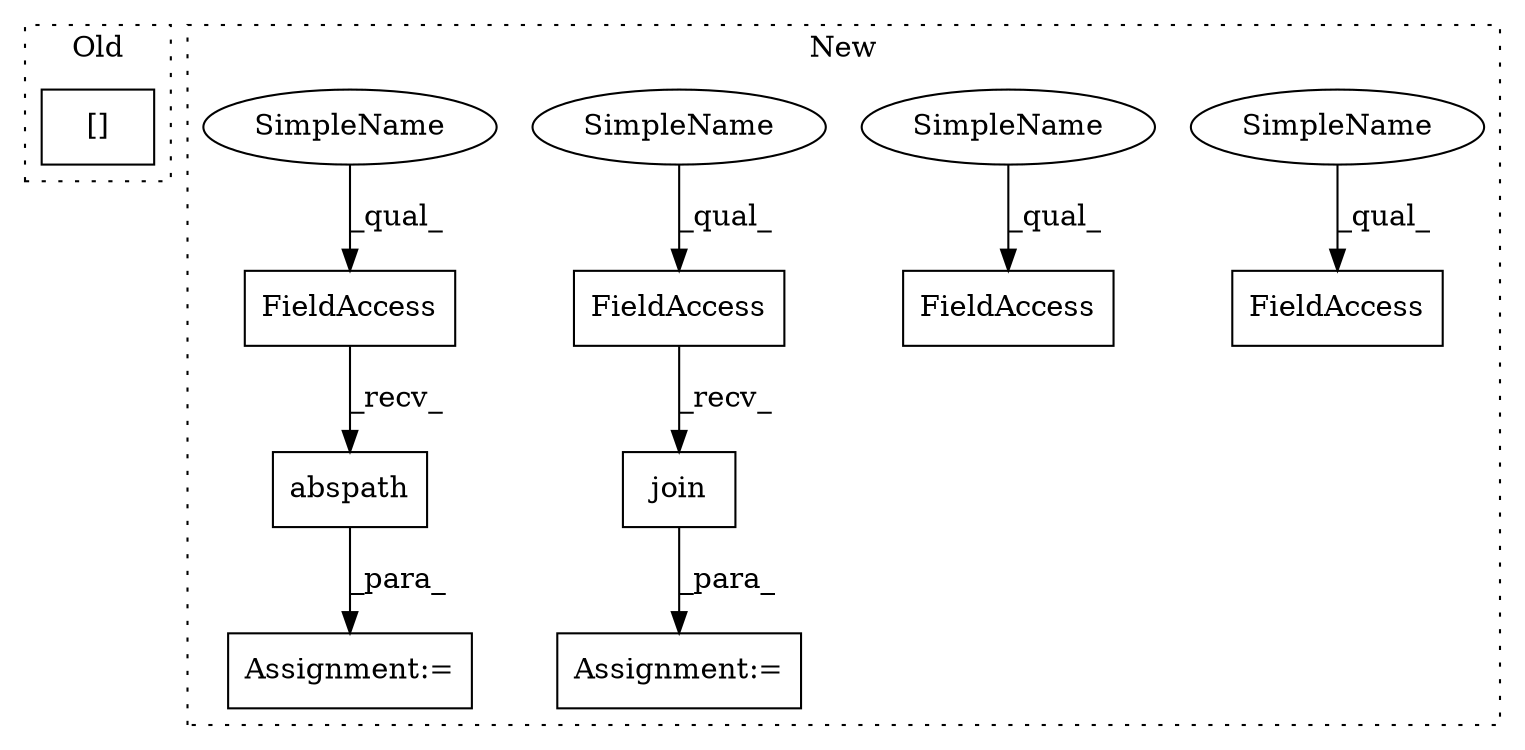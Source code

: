 digraph G {
subgraph cluster0 {
1 [label="[]" a="2" s="4419,4439" l="11,1" shape="box"];
label = "Old";
style="dotted";
}
subgraph cluster1 {
2 [label="abspath" a="32" s="4091,4108" l="8,1" shape="box"];
3 [label="FieldAccess" a="22" s="4083" l="7" shape="box"];
4 [label="FieldAccess" a="22" s="4652" l="7" shape="box"];
5 [label="Assignment:=" a="7" s="4069" l="1" shape="box"];
6 [label="FieldAccess" a="22" s="4665" l="7" shape="box"];
7 [label="FieldAccess" a="22" s="4070" l="7" shape="box"];
8 [label="join" a="32" s="4660,4820" l="5,2" shape="box"];
9 [label="Assignment:=" a="7" s="4651" l="1" shape="box"];
10 [label="SimpleName" a="42" s="4070" l="2" shape="ellipse"];
11 [label="SimpleName" a="42" s="4665" l="2" shape="ellipse"];
12 [label="SimpleName" a="42" s="4652" l="2" shape="ellipse"];
13 [label="SimpleName" a="42" s="4083" l="2" shape="ellipse"];
label = "New";
style="dotted";
}
2 -> 5 [label="_para_"];
3 -> 2 [label="_recv_"];
4 -> 8 [label="_recv_"];
8 -> 9 [label="_para_"];
10 -> 7 [label="_qual_"];
11 -> 6 [label="_qual_"];
12 -> 4 [label="_qual_"];
13 -> 3 [label="_qual_"];
}